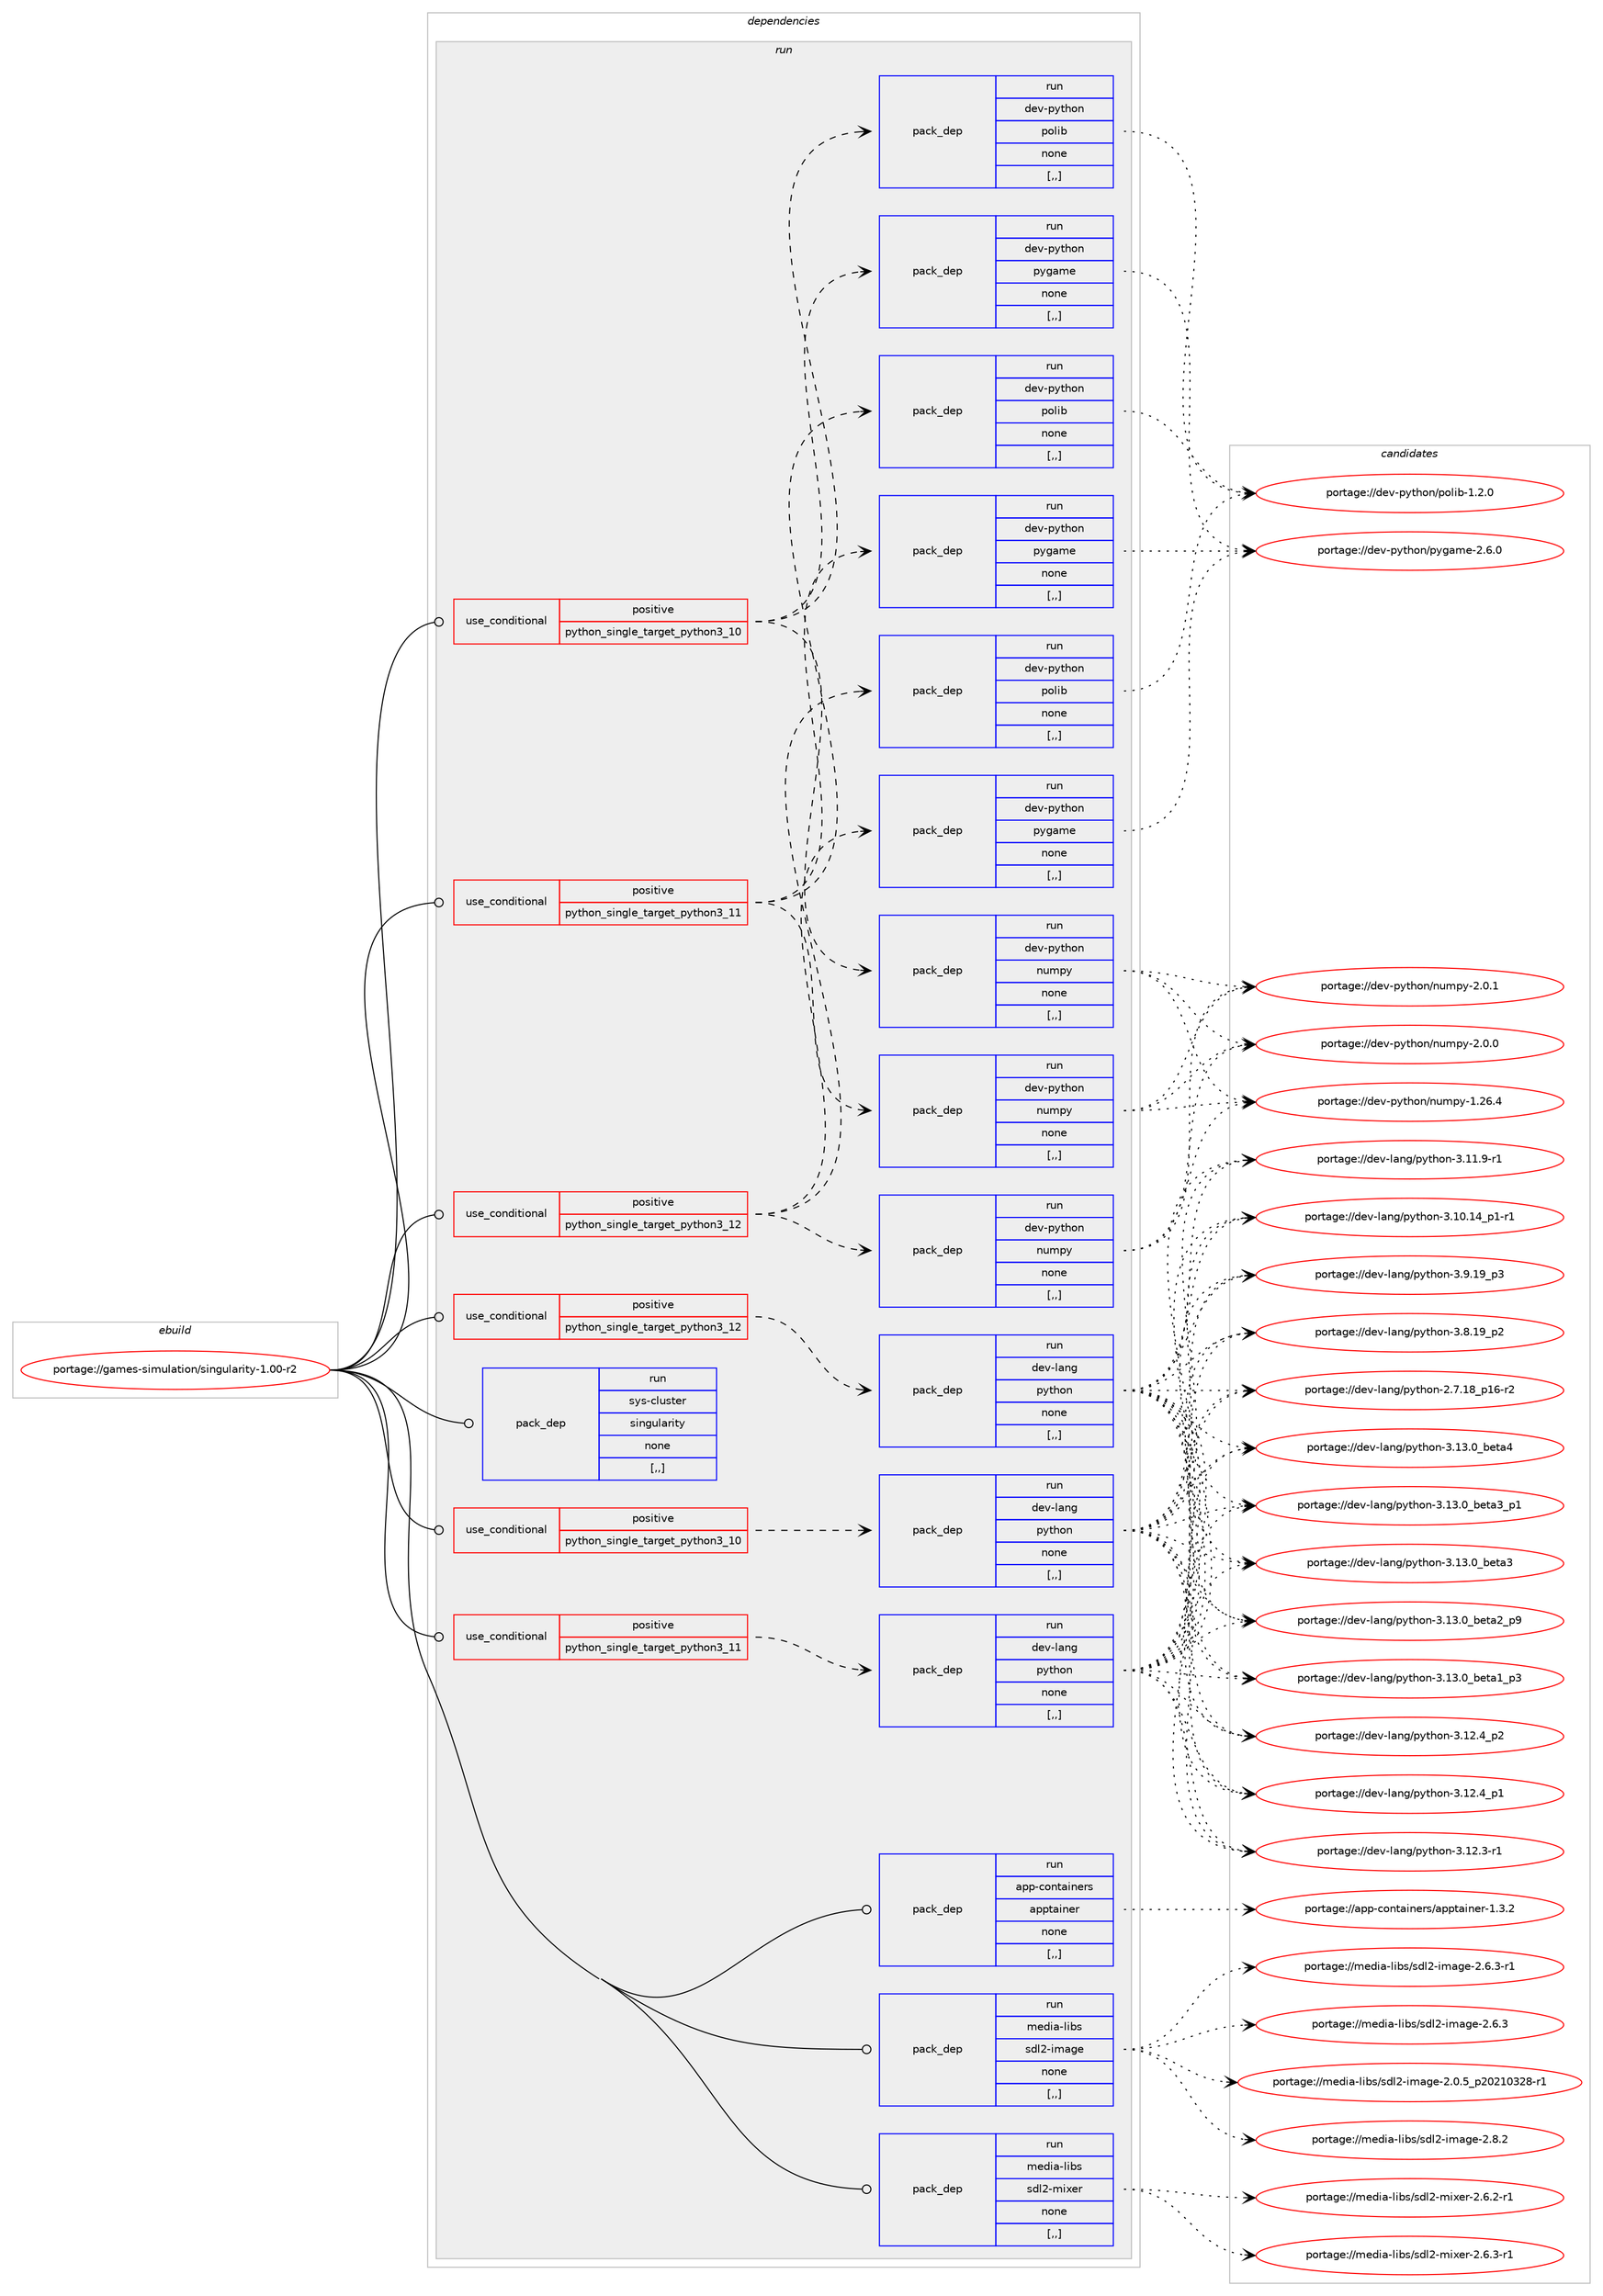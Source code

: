 digraph prolog {

# *************
# Graph options
# *************

newrank=true;
concentrate=true;
compound=true;
graph [rankdir=LR,fontname=Helvetica,fontsize=10,ranksep=1.5];#, ranksep=2.5, nodesep=0.2];
edge  [arrowhead=vee];
node  [fontname=Helvetica,fontsize=10];

# **********
# The ebuild
# **********

subgraph cluster_leftcol {
color=gray;
label=<<i>ebuild</i>>;
id [label="portage://games-simulation/singularity-1.00-r2", color=red, width=4, href="../games-simulation/singularity-1.00-r2.svg"];
}

# ****************
# The dependencies
# ****************

subgraph cluster_midcol {
color=gray;
label=<<i>dependencies</i>>;
subgraph cluster_compile {
fillcolor="#eeeeee";
style=filled;
label=<<i>compile</i>>;
}
subgraph cluster_compileandrun {
fillcolor="#eeeeee";
style=filled;
label=<<i>compile and run</i>>;
}
subgraph cluster_run {
fillcolor="#eeeeee";
style=filled;
label=<<i>run</i>>;
subgraph cond64704 {
dependency233786 [label=<<TABLE BORDER="0" CELLBORDER="1" CELLSPACING="0" CELLPADDING="4"><TR><TD ROWSPAN="3" CELLPADDING="10">use_conditional</TD></TR><TR><TD>positive</TD></TR><TR><TD>python_single_target_python3_10</TD></TR></TABLE>>, shape=none, color=red];
subgraph pack167561 {
dependency233787 [label=<<TABLE BORDER="0" CELLBORDER="1" CELLSPACING="0" CELLPADDING="4" WIDTH="220"><TR><TD ROWSPAN="6" CELLPADDING="30">pack_dep</TD></TR><TR><TD WIDTH="110">run</TD></TR><TR><TD>dev-lang</TD></TR><TR><TD>python</TD></TR><TR><TD>none</TD></TR><TR><TD>[,,]</TD></TR></TABLE>>, shape=none, color=blue];
}
dependency233786:e -> dependency233787:w [weight=20,style="dashed",arrowhead="vee"];
}
id:e -> dependency233786:w [weight=20,style="solid",arrowhead="odot"];
subgraph cond64705 {
dependency233788 [label=<<TABLE BORDER="0" CELLBORDER="1" CELLSPACING="0" CELLPADDING="4"><TR><TD ROWSPAN="3" CELLPADDING="10">use_conditional</TD></TR><TR><TD>positive</TD></TR><TR><TD>python_single_target_python3_10</TD></TR></TABLE>>, shape=none, color=red];
subgraph pack167562 {
dependency233789 [label=<<TABLE BORDER="0" CELLBORDER="1" CELLSPACING="0" CELLPADDING="4" WIDTH="220"><TR><TD ROWSPAN="6" CELLPADDING="30">pack_dep</TD></TR><TR><TD WIDTH="110">run</TD></TR><TR><TD>dev-python</TD></TR><TR><TD>numpy</TD></TR><TR><TD>none</TD></TR><TR><TD>[,,]</TD></TR></TABLE>>, shape=none, color=blue];
}
dependency233788:e -> dependency233789:w [weight=20,style="dashed",arrowhead="vee"];
subgraph pack167563 {
dependency233790 [label=<<TABLE BORDER="0" CELLBORDER="1" CELLSPACING="0" CELLPADDING="4" WIDTH="220"><TR><TD ROWSPAN="6" CELLPADDING="30">pack_dep</TD></TR><TR><TD WIDTH="110">run</TD></TR><TR><TD>dev-python</TD></TR><TR><TD>polib</TD></TR><TR><TD>none</TD></TR><TR><TD>[,,]</TD></TR></TABLE>>, shape=none, color=blue];
}
dependency233788:e -> dependency233790:w [weight=20,style="dashed",arrowhead="vee"];
subgraph pack167564 {
dependency233791 [label=<<TABLE BORDER="0" CELLBORDER="1" CELLSPACING="0" CELLPADDING="4" WIDTH="220"><TR><TD ROWSPAN="6" CELLPADDING="30">pack_dep</TD></TR><TR><TD WIDTH="110">run</TD></TR><TR><TD>dev-python</TD></TR><TR><TD>pygame</TD></TR><TR><TD>none</TD></TR><TR><TD>[,,]</TD></TR></TABLE>>, shape=none, color=blue];
}
dependency233788:e -> dependency233791:w [weight=20,style="dashed",arrowhead="vee"];
}
id:e -> dependency233788:w [weight=20,style="solid",arrowhead="odot"];
subgraph cond64706 {
dependency233792 [label=<<TABLE BORDER="0" CELLBORDER="1" CELLSPACING="0" CELLPADDING="4"><TR><TD ROWSPAN="3" CELLPADDING="10">use_conditional</TD></TR><TR><TD>positive</TD></TR><TR><TD>python_single_target_python3_11</TD></TR></TABLE>>, shape=none, color=red];
subgraph pack167565 {
dependency233793 [label=<<TABLE BORDER="0" CELLBORDER="1" CELLSPACING="0" CELLPADDING="4" WIDTH="220"><TR><TD ROWSPAN="6" CELLPADDING="30">pack_dep</TD></TR><TR><TD WIDTH="110">run</TD></TR><TR><TD>dev-lang</TD></TR><TR><TD>python</TD></TR><TR><TD>none</TD></TR><TR><TD>[,,]</TD></TR></TABLE>>, shape=none, color=blue];
}
dependency233792:e -> dependency233793:w [weight=20,style="dashed",arrowhead="vee"];
}
id:e -> dependency233792:w [weight=20,style="solid",arrowhead="odot"];
subgraph cond64707 {
dependency233794 [label=<<TABLE BORDER="0" CELLBORDER="1" CELLSPACING="0" CELLPADDING="4"><TR><TD ROWSPAN="3" CELLPADDING="10">use_conditional</TD></TR><TR><TD>positive</TD></TR><TR><TD>python_single_target_python3_11</TD></TR></TABLE>>, shape=none, color=red];
subgraph pack167566 {
dependency233795 [label=<<TABLE BORDER="0" CELLBORDER="1" CELLSPACING="0" CELLPADDING="4" WIDTH="220"><TR><TD ROWSPAN="6" CELLPADDING="30">pack_dep</TD></TR><TR><TD WIDTH="110">run</TD></TR><TR><TD>dev-python</TD></TR><TR><TD>numpy</TD></TR><TR><TD>none</TD></TR><TR><TD>[,,]</TD></TR></TABLE>>, shape=none, color=blue];
}
dependency233794:e -> dependency233795:w [weight=20,style="dashed",arrowhead="vee"];
subgraph pack167567 {
dependency233796 [label=<<TABLE BORDER="0" CELLBORDER="1" CELLSPACING="0" CELLPADDING="4" WIDTH="220"><TR><TD ROWSPAN="6" CELLPADDING="30">pack_dep</TD></TR><TR><TD WIDTH="110">run</TD></TR><TR><TD>dev-python</TD></TR><TR><TD>polib</TD></TR><TR><TD>none</TD></TR><TR><TD>[,,]</TD></TR></TABLE>>, shape=none, color=blue];
}
dependency233794:e -> dependency233796:w [weight=20,style="dashed",arrowhead="vee"];
subgraph pack167568 {
dependency233797 [label=<<TABLE BORDER="0" CELLBORDER="1" CELLSPACING="0" CELLPADDING="4" WIDTH="220"><TR><TD ROWSPAN="6" CELLPADDING="30">pack_dep</TD></TR><TR><TD WIDTH="110">run</TD></TR><TR><TD>dev-python</TD></TR><TR><TD>pygame</TD></TR><TR><TD>none</TD></TR><TR><TD>[,,]</TD></TR></TABLE>>, shape=none, color=blue];
}
dependency233794:e -> dependency233797:w [weight=20,style="dashed",arrowhead="vee"];
}
id:e -> dependency233794:w [weight=20,style="solid",arrowhead="odot"];
subgraph cond64708 {
dependency233798 [label=<<TABLE BORDER="0" CELLBORDER="1" CELLSPACING="0" CELLPADDING="4"><TR><TD ROWSPAN="3" CELLPADDING="10">use_conditional</TD></TR><TR><TD>positive</TD></TR><TR><TD>python_single_target_python3_12</TD></TR></TABLE>>, shape=none, color=red];
subgraph pack167569 {
dependency233799 [label=<<TABLE BORDER="0" CELLBORDER="1" CELLSPACING="0" CELLPADDING="4" WIDTH="220"><TR><TD ROWSPAN="6" CELLPADDING="30">pack_dep</TD></TR><TR><TD WIDTH="110">run</TD></TR><TR><TD>dev-lang</TD></TR><TR><TD>python</TD></TR><TR><TD>none</TD></TR><TR><TD>[,,]</TD></TR></TABLE>>, shape=none, color=blue];
}
dependency233798:e -> dependency233799:w [weight=20,style="dashed",arrowhead="vee"];
}
id:e -> dependency233798:w [weight=20,style="solid",arrowhead="odot"];
subgraph cond64709 {
dependency233800 [label=<<TABLE BORDER="0" CELLBORDER="1" CELLSPACING="0" CELLPADDING="4"><TR><TD ROWSPAN="3" CELLPADDING="10">use_conditional</TD></TR><TR><TD>positive</TD></TR><TR><TD>python_single_target_python3_12</TD></TR></TABLE>>, shape=none, color=red];
subgraph pack167570 {
dependency233801 [label=<<TABLE BORDER="0" CELLBORDER="1" CELLSPACING="0" CELLPADDING="4" WIDTH="220"><TR><TD ROWSPAN="6" CELLPADDING="30">pack_dep</TD></TR><TR><TD WIDTH="110">run</TD></TR><TR><TD>dev-python</TD></TR><TR><TD>numpy</TD></TR><TR><TD>none</TD></TR><TR><TD>[,,]</TD></TR></TABLE>>, shape=none, color=blue];
}
dependency233800:e -> dependency233801:w [weight=20,style="dashed",arrowhead="vee"];
subgraph pack167571 {
dependency233802 [label=<<TABLE BORDER="0" CELLBORDER="1" CELLSPACING="0" CELLPADDING="4" WIDTH="220"><TR><TD ROWSPAN="6" CELLPADDING="30">pack_dep</TD></TR><TR><TD WIDTH="110">run</TD></TR><TR><TD>dev-python</TD></TR><TR><TD>polib</TD></TR><TR><TD>none</TD></TR><TR><TD>[,,]</TD></TR></TABLE>>, shape=none, color=blue];
}
dependency233800:e -> dependency233802:w [weight=20,style="dashed",arrowhead="vee"];
subgraph pack167572 {
dependency233803 [label=<<TABLE BORDER="0" CELLBORDER="1" CELLSPACING="0" CELLPADDING="4" WIDTH="220"><TR><TD ROWSPAN="6" CELLPADDING="30">pack_dep</TD></TR><TR><TD WIDTH="110">run</TD></TR><TR><TD>dev-python</TD></TR><TR><TD>pygame</TD></TR><TR><TD>none</TD></TR><TR><TD>[,,]</TD></TR></TABLE>>, shape=none, color=blue];
}
dependency233800:e -> dependency233803:w [weight=20,style="dashed",arrowhead="vee"];
}
id:e -> dependency233800:w [weight=20,style="solid",arrowhead="odot"];
subgraph pack167573 {
dependency233804 [label=<<TABLE BORDER="0" CELLBORDER="1" CELLSPACING="0" CELLPADDING="4" WIDTH="220"><TR><TD ROWSPAN="6" CELLPADDING="30">pack_dep</TD></TR><TR><TD WIDTH="110">run</TD></TR><TR><TD>media-libs</TD></TR><TR><TD>sdl2-image</TD></TR><TR><TD>none</TD></TR><TR><TD>[,,]</TD></TR></TABLE>>, shape=none, color=blue];
}
id:e -> dependency233804:w [weight=20,style="solid",arrowhead="odot"];
subgraph pack167574 {
dependency233805 [label=<<TABLE BORDER="0" CELLBORDER="1" CELLSPACING="0" CELLPADDING="4" WIDTH="220"><TR><TD ROWSPAN="6" CELLPADDING="30">pack_dep</TD></TR><TR><TD WIDTH="110">run</TD></TR><TR><TD>media-libs</TD></TR><TR><TD>sdl2-mixer</TD></TR><TR><TD>none</TD></TR><TR><TD>[,,]</TD></TR></TABLE>>, shape=none, color=blue];
}
id:e -> dependency233805:w [weight=20,style="solid",arrowhead="odot"];
subgraph pack167575 {
dependency233806 [label=<<TABLE BORDER="0" CELLBORDER="1" CELLSPACING="0" CELLPADDING="4" WIDTH="220"><TR><TD ROWSPAN="6" CELLPADDING="30">pack_dep</TD></TR><TR><TD WIDTH="110">run</TD></TR><TR><TD>app-containers</TD></TR><TR><TD>apptainer</TD></TR><TR><TD>none</TD></TR><TR><TD>[,,]</TD></TR></TABLE>>, shape=none, color=blue];
}
id:e -> dependency233806:w [weight=20,style="solid",arrowhead="odot"];
subgraph pack167576 {
dependency233807 [label=<<TABLE BORDER="0" CELLBORDER="1" CELLSPACING="0" CELLPADDING="4" WIDTH="220"><TR><TD ROWSPAN="6" CELLPADDING="30">pack_dep</TD></TR><TR><TD WIDTH="110">run</TD></TR><TR><TD>sys-cluster</TD></TR><TR><TD>singularity</TD></TR><TR><TD>none</TD></TR><TR><TD>[,,]</TD></TR></TABLE>>, shape=none, color=blue];
}
id:e -> dependency233807:w [weight=20,style="solid",arrowhead="odot"];
}
}

# **************
# The candidates
# **************

subgraph cluster_choices {
rank=same;
color=gray;
label=<<i>candidates</i>>;

subgraph choice167561 {
color=black;
nodesep=1;
choice1001011184510897110103471121211161041111104551464951464895981011169752 [label="portage://dev-lang/python-3.13.0_beta4", color=red, width=4,href="../dev-lang/python-3.13.0_beta4.svg"];
choice10010111845108971101034711212111610411111045514649514648959810111697519511249 [label="portage://dev-lang/python-3.13.0_beta3_p1", color=red, width=4,href="../dev-lang/python-3.13.0_beta3_p1.svg"];
choice1001011184510897110103471121211161041111104551464951464895981011169751 [label="portage://dev-lang/python-3.13.0_beta3", color=red, width=4,href="../dev-lang/python-3.13.0_beta3.svg"];
choice10010111845108971101034711212111610411111045514649514648959810111697509511257 [label="portage://dev-lang/python-3.13.0_beta2_p9", color=red, width=4,href="../dev-lang/python-3.13.0_beta2_p9.svg"];
choice10010111845108971101034711212111610411111045514649514648959810111697499511251 [label="portage://dev-lang/python-3.13.0_beta1_p3", color=red, width=4,href="../dev-lang/python-3.13.0_beta1_p3.svg"];
choice100101118451089711010347112121116104111110455146495046529511250 [label="portage://dev-lang/python-3.12.4_p2", color=red, width=4,href="../dev-lang/python-3.12.4_p2.svg"];
choice100101118451089711010347112121116104111110455146495046529511249 [label="portage://dev-lang/python-3.12.4_p1", color=red, width=4,href="../dev-lang/python-3.12.4_p1.svg"];
choice100101118451089711010347112121116104111110455146495046514511449 [label="portage://dev-lang/python-3.12.3-r1", color=red, width=4,href="../dev-lang/python-3.12.3-r1.svg"];
choice100101118451089711010347112121116104111110455146494946574511449 [label="portage://dev-lang/python-3.11.9-r1", color=red, width=4,href="../dev-lang/python-3.11.9-r1.svg"];
choice100101118451089711010347112121116104111110455146494846495295112494511449 [label="portage://dev-lang/python-3.10.14_p1-r1", color=red, width=4,href="../dev-lang/python-3.10.14_p1-r1.svg"];
choice100101118451089711010347112121116104111110455146574649579511251 [label="portage://dev-lang/python-3.9.19_p3", color=red, width=4,href="../dev-lang/python-3.9.19_p3.svg"];
choice100101118451089711010347112121116104111110455146564649579511250 [label="portage://dev-lang/python-3.8.19_p2", color=red, width=4,href="../dev-lang/python-3.8.19_p2.svg"];
choice100101118451089711010347112121116104111110455046554649569511249544511450 [label="portage://dev-lang/python-2.7.18_p16-r2", color=red, width=4,href="../dev-lang/python-2.7.18_p16-r2.svg"];
dependency233787:e -> choice1001011184510897110103471121211161041111104551464951464895981011169752:w [style=dotted,weight="100"];
dependency233787:e -> choice10010111845108971101034711212111610411111045514649514648959810111697519511249:w [style=dotted,weight="100"];
dependency233787:e -> choice1001011184510897110103471121211161041111104551464951464895981011169751:w [style=dotted,weight="100"];
dependency233787:e -> choice10010111845108971101034711212111610411111045514649514648959810111697509511257:w [style=dotted,weight="100"];
dependency233787:e -> choice10010111845108971101034711212111610411111045514649514648959810111697499511251:w [style=dotted,weight="100"];
dependency233787:e -> choice100101118451089711010347112121116104111110455146495046529511250:w [style=dotted,weight="100"];
dependency233787:e -> choice100101118451089711010347112121116104111110455146495046529511249:w [style=dotted,weight="100"];
dependency233787:e -> choice100101118451089711010347112121116104111110455146495046514511449:w [style=dotted,weight="100"];
dependency233787:e -> choice100101118451089711010347112121116104111110455146494946574511449:w [style=dotted,weight="100"];
dependency233787:e -> choice100101118451089711010347112121116104111110455146494846495295112494511449:w [style=dotted,weight="100"];
dependency233787:e -> choice100101118451089711010347112121116104111110455146574649579511251:w [style=dotted,weight="100"];
dependency233787:e -> choice100101118451089711010347112121116104111110455146564649579511250:w [style=dotted,weight="100"];
dependency233787:e -> choice100101118451089711010347112121116104111110455046554649569511249544511450:w [style=dotted,weight="100"];
}
subgraph choice167562 {
color=black;
nodesep=1;
choice1001011184511212111610411111047110117109112121455046484649 [label="portage://dev-python/numpy-2.0.1", color=red, width=4,href="../dev-python/numpy-2.0.1.svg"];
choice1001011184511212111610411111047110117109112121455046484648 [label="portage://dev-python/numpy-2.0.0", color=red, width=4,href="../dev-python/numpy-2.0.0.svg"];
choice100101118451121211161041111104711011710911212145494650544652 [label="portage://dev-python/numpy-1.26.4", color=red, width=4,href="../dev-python/numpy-1.26.4.svg"];
dependency233789:e -> choice1001011184511212111610411111047110117109112121455046484649:w [style=dotted,weight="100"];
dependency233789:e -> choice1001011184511212111610411111047110117109112121455046484648:w [style=dotted,weight="100"];
dependency233789:e -> choice100101118451121211161041111104711011710911212145494650544652:w [style=dotted,weight="100"];
}
subgraph choice167563 {
color=black;
nodesep=1;
choice100101118451121211161041111104711211110810598454946504648 [label="portage://dev-python/polib-1.2.0", color=red, width=4,href="../dev-python/polib-1.2.0.svg"];
dependency233790:e -> choice100101118451121211161041111104711211110810598454946504648:w [style=dotted,weight="100"];
}
subgraph choice167564 {
color=black;
nodesep=1;
choice100101118451121211161041111104711212110397109101455046544648 [label="portage://dev-python/pygame-2.6.0", color=red, width=4,href="../dev-python/pygame-2.6.0.svg"];
dependency233791:e -> choice100101118451121211161041111104711212110397109101455046544648:w [style=dotted,weight="100"];
}
subgraph choice167565 {
color=black;
nodesep=1;
choice1001011184510897110103471121211161041111104551464951464895981011169752 [label="portage://dev-lang/python-3.13.0_beta4", color=red, width=4,href="../dev-lang/python-3.13.0_beta4.svg"];
choice10010111845108971101034711212111610411111045514649514648959810111697519511249 [label="portage://dev-lang/python-3.13.0_beta3_p1", color=red, width=4,href="../dev-lang/python-3.13.0_beta3_p1.svg"];
choice1001011184510897110103471121211161041111104551464951464895981011169751 [label="portage://dev-lang/python-3.13.0_beta3", color=red, width=4,href="../dev-lang/python-3.13.0_beta3.svg"];
choice10010111845108971101034711212111610411111045514649514648959810111697509511257 [label="portage://dev-lang/python-3.13.0_beta2_p9", color=red, width=4,href="../dev-lang/python-3.13.0_beta2_p9.svg"];
choice10010111845108971101034711212111610411111045514649514648959810111697499511251 [label="portage://dev-lang/python-3.13.0_beta1_p3", color=red, width=4,href="../dev-lang/python-3.13.0_beta1_p3.svg"];
choice100101118451089711010347112121116104111110455146495046529511250 [label="portage://dev-lang/python-3.12.4_p2", color=red, width=4,href="../dev-lang/python-3.12.4_p2.svg"];
choice100101118451089711010347112121116104111110455146495046529511249 [label="portage://dev-lang/python-3.12.4_p1", color=red, width=4,href="../dev-lang/python-3.12.4_p1.svg"];
choice100101118451089711010347112121116104111110455146495046514511449 [label="portage://dev-lang/python-3.12.3-r1", color=red, width=4,href="../dev-lang/python-3.12.3-r1.svg"];
choice100101118451089711010347112121116104111110455146494946574511449 [label="portage://dev-lang/python-3.11.9-r1", color=red, width=4,href="../dev-lang/python-3.11.9-r1.svg"];
choice100101118451089711010347112121116104111110455146494846495295112494511449 [label="portage://dev-lang/python-3.10.14_p1-r1", color=red, width=4,href="../dev-lang/python-3.10.14_p1-r1.svg"];
choice100101118451089711010347112121116104111110455146574649579511251 [label="portage://dev-lang/python-3.9.19_p3", color=red, width=4,href="../dev-lang/python-3.9.19_p3.svg"];
choice100101118451089711010347112121116104111110455146564649579511250 [label="portage://dev-lang/python-3.8.19_p2", color=red, width=4,href="../dev-lang/python-3.8.19_p2.svg"];
choice100101118451089711010347112121116104111110455046554649569511249544511450 [label="portage://dev-lang/python-2.7.18_p16-r2", color=red, width=4,href="../dev-lang/python-2.7.18_p16-r2.svg"];
dependency233793:e -> choice1001011184510897110103471121211161041111104551464951464895981011169752:w [style=dotted,weight="100"];
dependency233793:e -> choice10010111845108971101034711212111610411111045514649514648959810111697519511249:w [style=dotted,weight="100"];
dependency233793:e -> choice1001011184510897110103471121211161041111104551464951464895981011169751:w [style=dotted,weight="100"];
dependency233793:e -> choice10010111845108971101034711212111610411111045514649514648959810111697509511257:w [style=dotted,weight="100"];
dependency233793:e -> choice10010111845108971101034711212111610411111045514649514648959810111697499511251:w [style=dotted,weight="100"];
dependency233793:e -> choice100101118451089711010347112121116104111110455146495046529511250:w [style=dotted,weight="100"];
dependency233793:e -> choice100101118451089711010347112121116104111110455146495046529511249:w [style=dotted,weight="100"];
dependency233793:e -> choice100101118451089711010347112121116104111110455146495046514511449:w [style=dotted,weight="100"];
dependency233793:e -> choice100101118451089711010347112121116104111110455146494946574511449:w [style=dotted,weight="100"];
dependency233793:e -> choice100101118451089711010347112121116104111110455146494846495295112494511449:w [style=dotted,weight="100"];
dependency233793:e -> choice100101118451089711010347112121116104111110455146574649579511251:w [style=dotted,weight="100"];
dependency233793:e -> choice100101118451089711010347112121116104111110455146564649579511250:w [style=dotted,weight="100"];
dependency233793:e -> choice100101118451089711010347112121116104111110455046554649569511249544511450:w [style=dotted,weight="100"];
}
subgraph choice167566 {
color=black;
nodesep=1;
choice1001011184511212111610411111047110117109112121455046484649 [label="portage://dev-python/numpy-2.0.1", color=red, width=4,href="../dev-python/numpy-2.0.1.svg"];
choice1001011184511212111610411111047110117109112121455046484648 [label="portage://dev-python/numpy-2.0.0", color=red, width=4,href="../dev-python/numpy-2.0.0.svg"];
choice100101118451121211161041111104711011710911212145494650544652 [label="portage://dev-python/numpy-1.26.4", color=red, width=4,href="../dev-python/numpy-1.26.4.svg"];
dependency233795:e -> choice1001011184511212111610411111047110117109112121455046484649:w [style=dotted,weight="100"];
dependency233795:e -> choice1001011184511212111610411111047110117109112121455046484648:w [style=dotted,weight="100"];
dependency233795:e -> choice100101118451121211161041111104711011710911212145494650544652:w [style=dotted,weight="100"];
}
subgraph choice167567 {
color=black;
nodesep=1;
choice100101118451121211161041111104711211110810598454946504648 [label="portage://dev-python/polib-1.2.0", color=red, width=4,href="../dev-python/polib-1.2.0.svg"];
dependency233796:e -> choice100101118451121211161041111104711211110810598454946504648:w [style=dotted,weight="100"];
}
subgraph choice167568 {
color=black;
nodesep=1;
choice100101118451121211161041111104711212110397109101455046544648 [label="portage://dev-python/pygame-2.6.0", color=red, width=4,href="../dev-python/pygame-2.6.0.svg"];
dependency233797:e -> choice100101118451121211161041111104711212110397109101455046544648:w [style=dotted,weight="100"];
}
subgraph choice167569 {
color=black;
nodesep=1;
choice1001011184510897110103471121211161041111104551464951464895981011169752 [label="portage://dev-lang/python-3.13.0_beta4", color=red, width=4,href="../dev-lang/python-3.13.0_beta4.svg"];
choice10010111845108971101034711212111610411111045514649514648959810111697519511249 [label="portage://dev-lang/python-3.13.0_beta3_p1", color=red, width=4,href="../dev-lang/python-3.13.0_beta3_p1.svg"];
choice1001011184510897110103471121211161041111104551464951464895981011169751 [label="portage://dev-lang/python-3.13.0_beta3", color=red, width=4,href="../dev-lang/python-3.13.0_beta3.svg"];
choice10010111845108971101034711212111610411111045514649514648959810111697509511257 [label="portage://dev-lang/python-3.13.0_beta2_p9", color=red, width=4,href="../dev-lang/python-3.13.0_beta2_p9.svg"];
choice10010111845108971101034711212111610411111045514649514648959810111697499511251 [label="portage://dev-lang/python-3.13.0_beta1_p3", color=red, width=4,href="../dev-lang/python-3.13.0_beta1_p3.svg"];
choice100101118451089711010347112121116104111110455146495046529511250 [label="portage://dev-lang/python-3.12.4_p2", color=red, width=4,href="../dev-lang/python-3.12.4_p2.svg"];
choice100101118451089711010347112121116104111110455146495046529511249 [label="portage://dev-lang/python-3.12.4_p1", color=red, width=4,href="../dev-lang/python-3.12.4_p1.svg"];
choice100101118451089711010347112121116104111110455146495046514511449 [label="portage://dev-lang/python-3.12.3-r1", color=red, width=4,href="../dev-lang/python-3.12.3-r1.svg"];
choice100101118451089711010347112121116104111110455146494946574511449 [label="portage://dev-lang/python-3.11.9-r1", color=red, width=4,href="../dev-lang/python-3.11.9-r1.svg"];
choice100101118451089711010347112121116104111110455146494846495295112494511449 [label="portage://dev-lang/python-3.10.14_p1-r1", color=red, width=4,href="../dev-lang/python-3.10.14_p1-r1.svg"];
choice100101118451089711010347112121116104111110455146574649579511251 [label="portage://dev-lang/python-3.9.19_p3", color=red, width=4,href="../dev-lang/python-3.9.19_p3.svg"];
choice100101118451089711010347112121116104111110455146564649579511250 [label="portage://dev-lang/python-3.8.19_p2", color=red, width=4,href="../dev-lang/python-3.8.19_p2.svg"];
choice100101118451089711010347112121116104111110455046554649569511249544511450 [label="portage://dev-lang/python-2.7.18_p16-r2", color=red, width=4,href="../dev-lang/python-2.7.18_p16-r2.svg"];
dependency233799:e -> choice1001011184510897110103471121211161041111104551464951464895981011169752:w [style=dotted,weight="100"];
dependency233799:e -> choice10010111845108971101034711212111610411111045514649514648959810111697519511249:w [style=dotted,weight="100"];
dependency233799:e -> choice1001011184510897110103471121211161041111104551464951464895981011169751:w [style=dotted,weight="100"];
dependency233799:e -> choice10010111845108971101034711212111610411111045514649514648959810111697509511257:w [style=dotted,weight="100"];
dependency233799:e -> choice10010111845108971101034711212111610411111045514649514648959810111697499511251:w [style=dotted,weight="100"];
dependency233799:e -> choice100101118451089711010347112121116104111110455146495046529511250:w [style=dotted,weight="100"];
dependency233799:e -> choice100101118451089711010347112121116104111110455146495046529511249:w [style=dotted,weight="100"];
dependency233799:e -> choice100101118451089711010347112121116104111110455146495046514511449:w [style=dotted,weight="100"];
dependency233799:e -> choice100101118451089711010347112121116104111110455146494946574511449:w [style=dotted,weight="100"];
dependency233799:e -> choice100101118451089711010347112121116104111110455146494846495295112494511449:w [style=dotted,weight="100"];
dependency233799:e -> choice100101118451089711010347112121116104111110455146574649579511251:w [style=dotted,weight="100"];
dependency233799:e -> choice100101118451089711010347112121116104111110455146564649579511250:w [style=dotted,weight="100"];
dependency233799:e -> choice100101118451089711010347112121116104111110455046554649569511249544511450:w [style=dotted,weight="100"];
}
subgraph choice167570 {
color=black;
nodesep=1;
choice1001011184511212111610411111047110117109112121455046484649 [label="portage://dev-python/numpy-2.0.1", color=red, width=4,href="../dev-python/numpy-2.0.1.svg"];
choice1001011184511212111610411111047110117109112121455046484648 [label="portage://dev-python/numpy-2.0.0", color=red, width=4,href="../dev-python/numpy-2.0.0.svg"];
choice100101118451121211161041111104711011710911212145494650544652 [label="portage://dev-python/numpy-1.26.4", color=red, width=4,href="../dev-python/numpy-1.26.4.svg"];
dependency233801:e -> choice1001011184511212111610411111047110117109112121455046484649:w [style=dotted,weight="100"];
dependency233801:e -> choice1001011184511212111610411111047110117109112121455046484648:w [style=dotted,weight="100"];
dependency233801:e -> choice100101118451121211161041111104711011710911212145494650544652:w [style=dotted,weight="100"];
}
subgraph choice167571 {
color=black;
nodesep=1;
choice100101118451121211161041111104711211110810598454946504648 [label="portage://dev-python/polib-1.2.0", color=red, width=4,href="../dev-python/polib-1.2.0.svg"];
dependency233802:e -> choice100101118451121211161041111104711211110810598454946504648:w [style=dotted,weight="100"];
}
subgraph choice167572 {
color=black;
nodesep=1;
choice100101118451121211161041111104711212110397109101455046544648 [label="portage://dev-python/pygame-2.6.0", color=red, width=4,href="../dev-python/pygame-2.6.0.svg"];
dependency233803:e -> choice100101118451121211161041111104711212110397109101455046544648:w [style=dotted,weight="100"];
}
subgraph choice167573 {
color=black;
nodesep=1;
choice10910110010597451081059811547115100108504510510997103101455046564650 [label="portage://media-libs/sdl2-image-2.8.2", color=red, width=4,href="../media-libs/sdl2-image-2.8.2.svg"];
choice109101100105974510810598115471151001085045105109971031014550465446514511449 [label="portage://media-libs/sdl2-image-2.6.3-r1", color=red, width=4,href="../media-libs/sdl2-image-2.6.3-r1.svg"];
choice10910110010597451081059811547115100108504510510997103101455046544651 [label="portage://media-libs/sdl2-image-2.6.3", color=red, width=4,href="../media-libs/sdl2-image-2.6.3.svg"];
choice109101100105974510810598115471151001085045105109971031014550464846539511250485049485150564511449 [label="portage://media-libs/sdl2-image-2.0.5_p20210328-r1", color=red, width=4,href="../media-libs/sdl2-image-2.0.5_p20210328-r1.svg"];
dependency233804:e -> choice10910110010597451081059811547115100108504510510997103101455046564650:w [style=dotted,weight="100"];
dependency233804:e -> choice109101100105974510810598115471151001085045105109971031014550465446514511449:w [style=dotted,weight="100"];
dependency233804:e -> choice10910110010597451081059811547115100108504510510997103101455046544651:w [style=dotted,weight="100"];
dependency233804:e -> choice109101100105974510810598115471151001085045105109971031014550464846539511250485049485150564511449:w [style=dotted,weight="100"];
}
subgraph choice167574 {
color=black;
nodesep=1;
choice1091011001059745108105981154711510010850451091051201011144550465446514511449 [label="portage://media-libs/sdl2-mixer-2.6.3-r1", color=red, width=4,href="../media-libs/sdl2-mixer-2.6.3-r1.svg"];
choice1091011001059745108105981154711510010850451091051201011144550465446504511449 [label="portage://media-libs/sdl2-mixer-2.6.2-r1", color=red, width=4,href="../media-libs/sdl2-mixer-2.6.2-r1.svg"];
dependency233805:e -> choice1091011001059745108105981154711510010850451091051201011144550465446514511449:w [style=dotted,weight="100"];
dependency233805:e -> choice1091011001059745108105981154711510010850451091051201011144550465446504511449:w [style=dotted,weight="100"];
}
subgraph choice167575 {
color=black;
nodesep=1;
choice97112112459911111011697105110101114115479711211211697105110101114454946514650 [label="portage://app-containers/apptainer-1.3.2", color=red, width=4,href="../app-containers/apptainer-1.3.2.svg"];
dependency233806:e -> choice97112112459911111011697105110101114115479711211211697105110101114454946514650:w [style=dotted,weight="100"];
}
subgraph choice167576 {
color=black;
nodesep=1;
}
}

}
